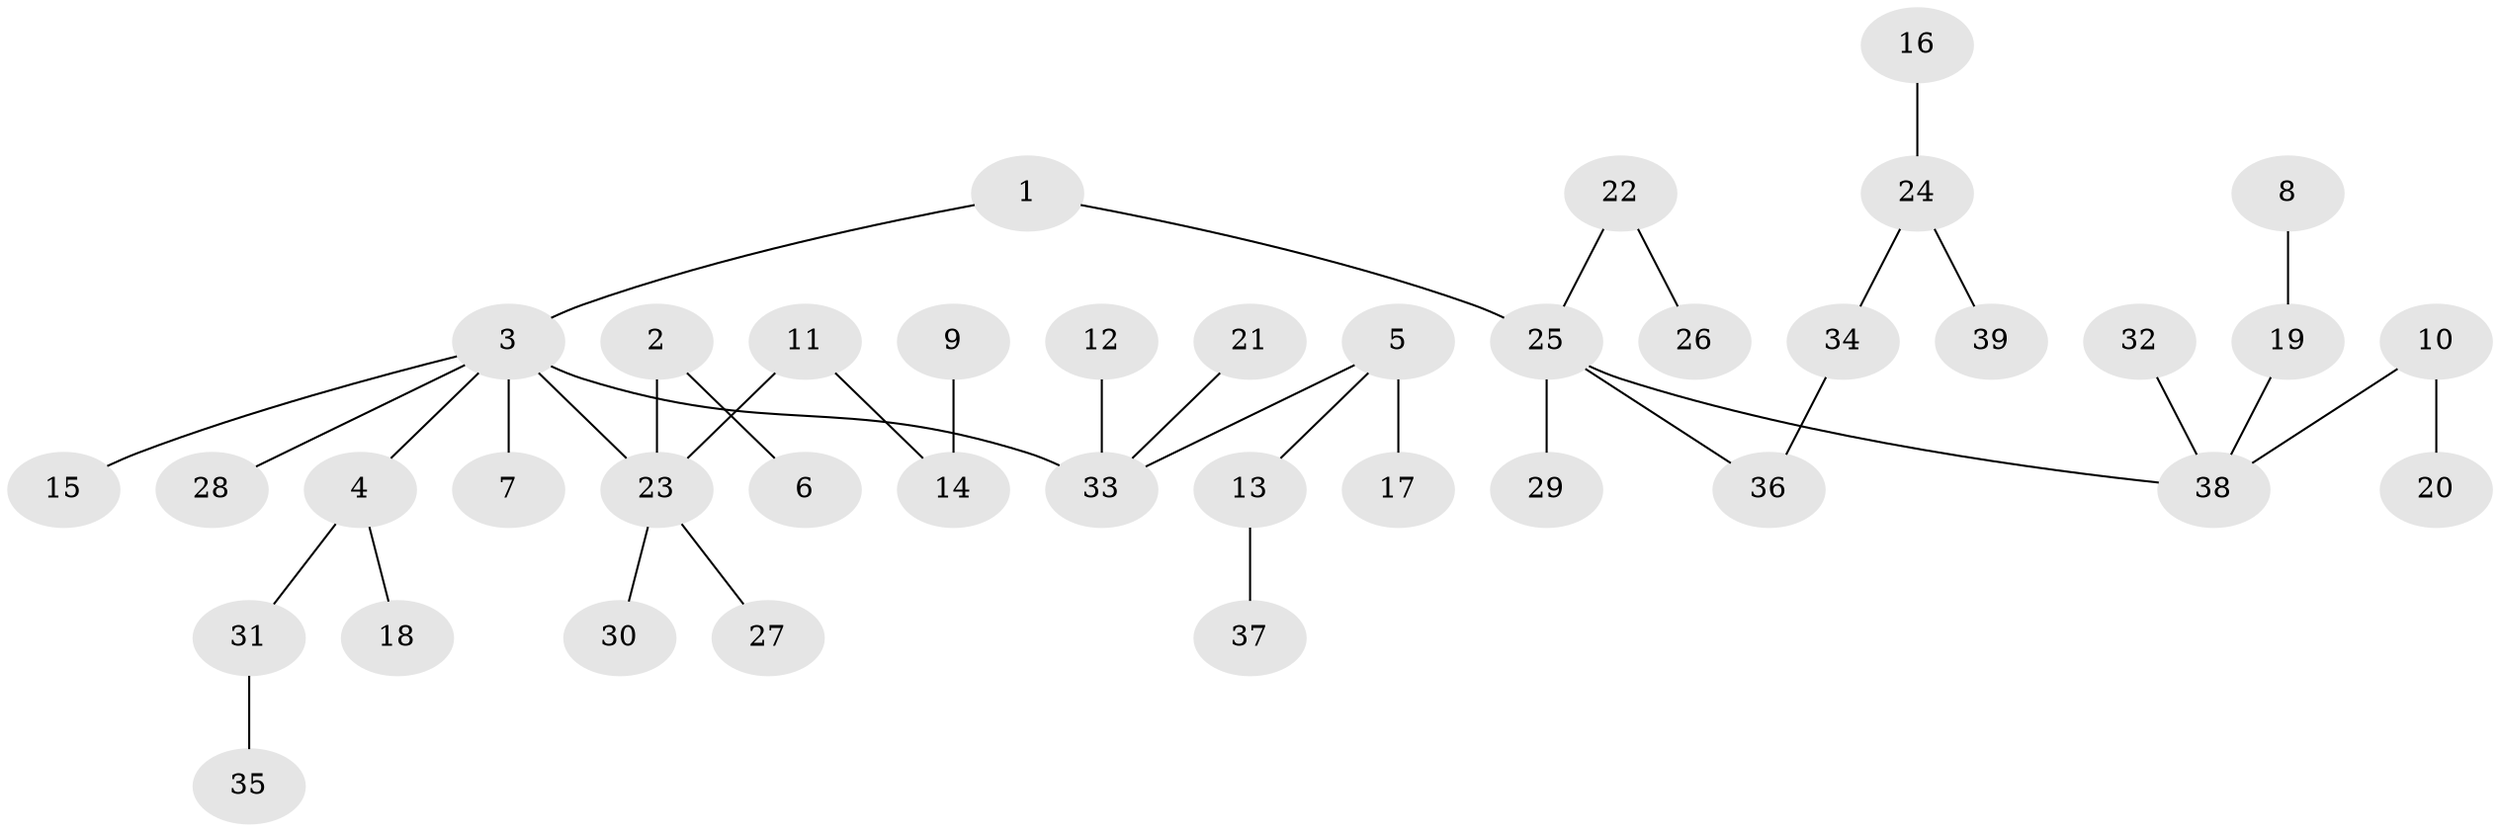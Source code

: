 // original degree distribution, {2: 0.24358974358974358, 5: 0.02564102564102564, 6: 0.02564102564102564, 4: 0.0641025641025641, 3: 0.15384615384615385, 1: 0.48717948717948717}
// Generated by graph-tools (version 1.1) at 2025/50/03/09/25 03:50:23]
// undirected, 39 vertices, 38 edges
graph export_dot {
graph [start="1"]
  node [color=gray90,style=filled];
  1;
  2;
  3;
  4;
  5;
  6;
  7;
  8;
  9;
  10;
  11;
  12;
  13;
  14;
  15;
  16;
  17;
  18;
  19;
  20;
  21;
  22;
  23;
  24;
  25;
  26;
  27;
  28;
  29;
  30;
  31;
  32;
  33;
  34;
  35;
  36;
  37;
  38;
  39;
  1 -- 3 [weight=1.0];
  1 -- 25 [weight=1.0];
  2 -- 6 [weight=1.0];
  2 -- 23 [weight=1.0];
  3 -- 4 [weight=1.0];
  3 -- 7 [weight=1.0];
  3 -- 15 [weight=1.0];
  3 -- 23 [weight=1.0];
  3 -- 28 [weight=1.0];
  3 -- 33 [weight=1.0];
  4 -- 18 [weight=1.0];
  4 -- 31 [weight=1.0];
  5 -- 13 [weight=1.0];
  5 -- 17 [weight=1.0];
  5 -- 33 [weight=1.0];
  8 -- 19 [weight=1.0];
  9 -- 14 [weight=1.0];
  10 -- 20 [weight=1.0];
  10 -- 38 [weight=1.0];
  11 -- 14 [weight=1.0];
  11 -- 23 [weight=1.0];
  12 -- 33 [weight=1.0];
  13 -- 37 [weight=1.0];
  16 -- 24 [weight=1.0];
  19 -- 38 [weight=1.0];
  21 -- 33 [weight=1.0];
  22 -- 25 [weight=1.0];
  22 -- 26 [weight=1.0];
  23 -- 27 [weight=1.0];
  23 -- 30 [weight=1.0];
  24 -- 34 [weight=1.0];
  24 -- 39 [weight=1.0];
  25 -- 29 [weight=1.0];
  25 -- 36 [weight=1.0];
  25 -- 38 [weight=1.0];
  31 -- 35 [weight=1.0];
  32 -- 38 [weight=1.0];
  34 -- 36 [weight=1.0];
}
